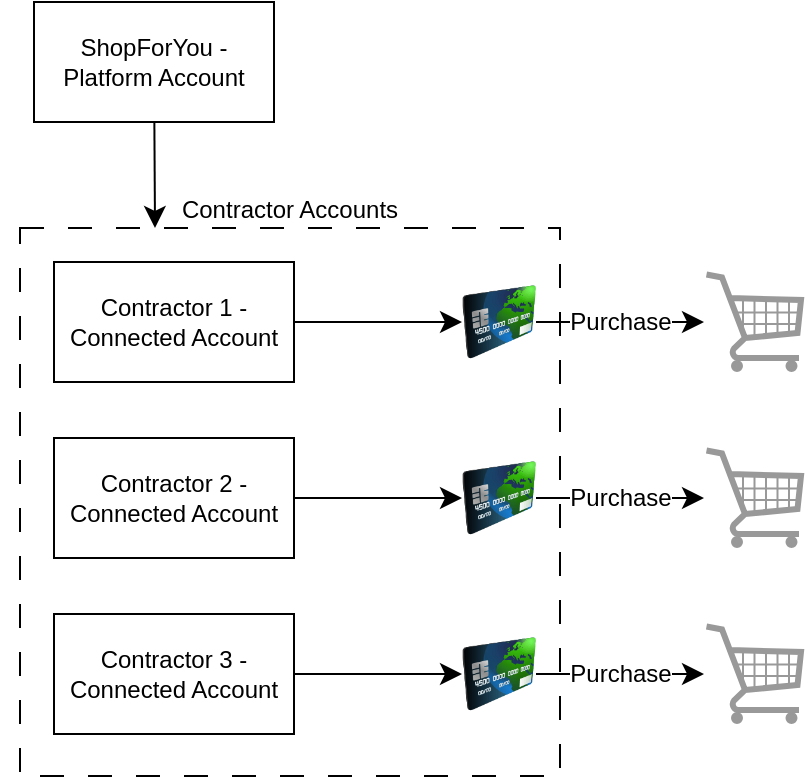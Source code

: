 <mxfile version="24.7.7">
  <diagram name="Page-1" id="nD7EDCK5-wloJMiYt2jO">
    <mxGraphModel dx="873" dy="743" grid="1" gridSize="10" guides="1" tooltips="1" connect="1" arrows="1" fold="1" page="1" pageScale="1" pageWidth="1169" pageHeight="827" math="0" shadow="0">
      <root>
        <mxCell id="0" />
        <mxCell id="1" parent="0" />
        <mxCell id="ggBJ_jUUwEE1ln2e8Tto-5" value="Contractor Accounts" style="rounded=0;whiteSpace=wrap;html=1;dashed=1;dashPattern=12 12;labelPosition=center;verticalLabelPosition=top;align=center;verticalAlign=bottom;" vertex="1" parent="1">
          <mxGeometry x="410" y="213" width="270" height="274" as="geometry" />
        </mxCell>
        <mxCell id="ggBJ_jUUwEE1ln2e8Tto-10" value="" style="edgeStyle=none;curved=1;rounded=0;orthogonalLoop=1;jettySize=auto;html=1;fontSize=12;startSize=8;endSize=8;entryX=0.25;entryY=0;entryDx=0;entryDy=0;" edge="1" parent="1" source="ggBJ_jUUwEE1ln2e8Tto-1" target="ggBJ_jUUwEE1ln2e8Tto-5">
          <mxGeometry relative="1" as="geometry">
            <mxPoint x="487" y="212" as="targetPoint" />
          </mxGeometry>
        </mxCell>
        <mxCell id="ggBJ_jUUwEE1ln2e8Tto-1" value="ShopForYou - Platform Account" style="rounded=0;whiteSpace=wrap;html=1;" vertex="1" parent="1">
          <mxGeometry x="417" y="100" width="120" height="60" as="geometry" />
        </mxCell>
        <mxCell id="ggBJ_jUUwEE1ln2e8Tto-15" value="" style="edgeStyle=none;curved=1;rounded=0;orthogonalLoop=1;jettySize=auto;html=1;fontSize=12;startSize=8;endSize=8;" edge="1" parent="1" source="ggBJ_jUUwEE1ln2e8Tto-2" target="ggBJ_jUUwEE1ln2e8Tto-8">
          <mxGeometry relative="1" as="geometry" />
        </mxCell>
        <mxCell id="ggBJ_jUUwEE1ln2e8Tto-2" value="Contractor 1 - Connected Account" style="rounded=0;whiteSpace=wrap;html=1;" vertex="1" parent="1">
          <mxGeometry x="427" y="230" width="120" height="60" as="geometry" />
        </mxCell>
        <mxCell id="ggBJ_jUUwEE1ln2e8Tto-25" value="" style="edgeStyle=none;curved=1;rounded=0;orthogonalLoop=1;jettySize=auto;html=1;fontSize=12;startSize=8;endSize=8;" edge="1" parent="1" source="ggBJ_jUUwEE1ln2e8Tto-3" target="ggBJ_jUUwEE1ln2e8Tto-20">
          <mxGeometry relative="1" as="geometry" />
        </mxCell>
        <mxCell id="ggBJ_jUUwEE1ln2e8Tto-3" value="Contractor 3 - Connected Account" style="rounded=0;whiteSpace=wrap;html=1;" vertex="1" parent="1">
          <mxGeometry x="427" y="406" width="120" height="60" as="geometry" />
        </mxCell>
        <mxCell id="ggBJ_jUUwEE1ln2e8Tto-17" value="" style="edgeStyle=none;curved=1;rounded=0;orthogonalLoop=1;jettySize=auto;html=1;fontSize=12;startSize=8;endSize=8;" edge="1" parent="1" source="ggBJ_jUUwEE1ln2e8Tto-4" target="ggBJ_jUUwEE1ln2e8Tto-16">
          <mxGeometry relative="1" as="geometry" />
        </mxCell>
        <mxCell id="ggBJ_jUUwEE1ln2e8Tto-4" value="Contractor 2 - Connected Account" style="rounded=0;whiteSpace=wrap;html=1;" vertex="1" parent="1">
          <mxGeometry x="427" y="318" width="120" height="60" as="geometry" />
        </mxCell>
        <mxCell id="ggBJ_jUUwEE1ln2e8Tto-6" style="edgeStyle=none;curved=1;rounded=0;orthogonalLoop=1;jettySize=auto;html=1;exitX=0;exitY=0;exitDx=0;exitDy=0;fontSize=12;startSize=8;endSize=8;" edge="1" parent="1" source="ggBJ_jUUwEE1ln2e8Tto-5" target="ggBJ_jUUwEE1ln2e8Tto-5">
          <mxGeometry relative="1" as="geometry" />
        </mxCell>
        <mxCell id="ggBJ_jUUwEE1ln2e8Tto-7" value="" style="verticalLabelPosition=bottom;shadow=0;dashed=0;align=center;html=1;verticalAlign=top;strokeWidth=1;shape=mxgraph.mockup.misc.shoppingCart;strokeColor=#999999;flipH=1;" vertex="1" parent="1">
          <mxGeometry x="752" y="235" width="50" height="50" as="geometry" />
        </mxCell>
        <mxCell id="ggBJ_jUUwEE1ln2e8Tto-13" value="" style="edgeStyle=none;curved=1;rounded=0;orthogonalLoop=1;jettySize=auto;html=1;fontSize=12;startSize=8;endSize=8;" edge="1" parent="1" source="ggBJ_jUUwEE1ln2e8Tto-8" target="ggBJ_jUUwEE1ln2e8Tto-7">
          <mxGeometry relative="1" as="geometry" />
        </mxCell>
        <mxCell id="ggBJ_jUUwEE1ln2e8Tto-14" value="Purchase" style="edgeLabel;html=1;align=center;verticalAlign=middle;resizable=0;points=[];fontSize=12;" vertex="1" connectable="0" parent="ggBJ_jUUwEE1ln2e8Tto-13">
          <mxGeometry relative="1" as="geometry">
            <mxPoint as="offset" />
          </mxGeometry>
        </mxCell>
        <mxCell id="ggBJ_jUUwEE1ln2e8Tto-8" value="" style="image;html=1;image=img/lib/clip_art/finance/Credit_Card_128x128.png" vertex="1" parent="1">
          <mxGeometry x="631" y="240" width="37" height="40" as="geometry" />
        </mxCell>
        <mxCell id="ggBJ_jUUwEE1ln2e8Tto-21" value="" style="edgeStyle=none;curved=1;rounded=0;orthogonalLoop=1;jettySize=auto;html=1;fontSize=12;startSize=8;endSize=8;" edge="1" parent="1" source="ggBJ_jUUwEE1ln2e8Tto-16" target="ggBJ_jUUwEE1ln2e8Tto-18">
          <mxGeometry relative="1" as="geometry" />
        </mxCell>
        <mxCell id="ggBJ_jUUwEE1ln2e8Tto-23" value="Purchase" style="edgeLabel;html=1;align=center;verticalAlign=middle;resizable=0;points=[];fontSize=12;" vertex="1" connectable="0" parent="ggBJ_jUUwEE1ln2e8Tto-21">
          <mxGeometry relative="1" as="geometry">
            <mxPoint as="offset" />
          </mxGeometry>
        </mxCell>
        <mxCell id="ggBJ_jUUwEE1ln2e8Tto-16" value="" style="image;html=1;image=img/lib/clip_art/finance/Credit_Card_128x128.png" vertex="1" parent="1">
          <mxGeometry x="631" y="328" width="37" height="40" as="geometry" />
        </mxCell>
        <mxCell id="ggBJ_jUUwEE1ln2e8Tto-18" value="" style="verticalLabelPosition=bottom;shadow=0;dashed=0;align=center;html=1;verticalAlign=top;strokeWidth=1;shape=mxgraph.mockup.misc.shoppingCart;strokeColor=#999999;flipH=1;" vertex="1" parent="1">
          <mxGeometry x="752" y="323" width="50" height="50" as="geometry" />
        </mxCell>
        <mxCell id="ggBJ_jUUwEE1ln2e8Tto-19" value="" style="verticalLabelPosition=bottom;shadow=0;dashed=0;align=center;html=1;verticalAlign=top;strokeWidth=1;shape=mxgraph.mockup.misc.shoppingCart;strokeColor=#999999;flipH=1;" vertex="1" parent="1">
          <mxGeometry x="752" y="411" width="50" height="50" as="geometry" />
        </mxCell>
        <mxCell id="ggBJ_jUUwEE1ln2e8Tto-22" value="" style="edgeStyle=none;curved=1;rounded=0;orthogonalLoop=1;jettySize=auto;html=1;fontSize=12;startSize=8;endSize=8;" edge="1" parent="1" source="ggBJ_jUUwEE1ln2e8Tto-20" target="ggBJ_jUUwEE1ln2e8Tto-19">
          <mxGeometry relative="1" as="geometry" />
        </mxCell>
        <mxCell id="ggBJ_jUUwEE1ln2e8Tto-24" value="Purchase" style="edgeLabel;html=1;align=center;verticalAlign=middle;resizable=0;points=[];fontSize=12;" vertex="1" connectable="0" parent="ggBJ_jUUwEE1ln2e8Tto-22">
          <mxGeometry relative="1" as="geometry">
            <mxPoint as="offset" />
          </mxGeometry>
        </mxCell>
        <mxCell id="ggBJ_jUUwEE1ln2e8Tto-20" value="" style="image;html=1;image=img/lib/clip_art/finance/Credit_Card_128x128.png" vertex="1" parent="1">
          <mxGeometry x="631" y="416" width="37" height="40" as="geometry" />
        </mxCell>
      </root>
    </mxGraphModel>
  </diagram>
</mxfile>
